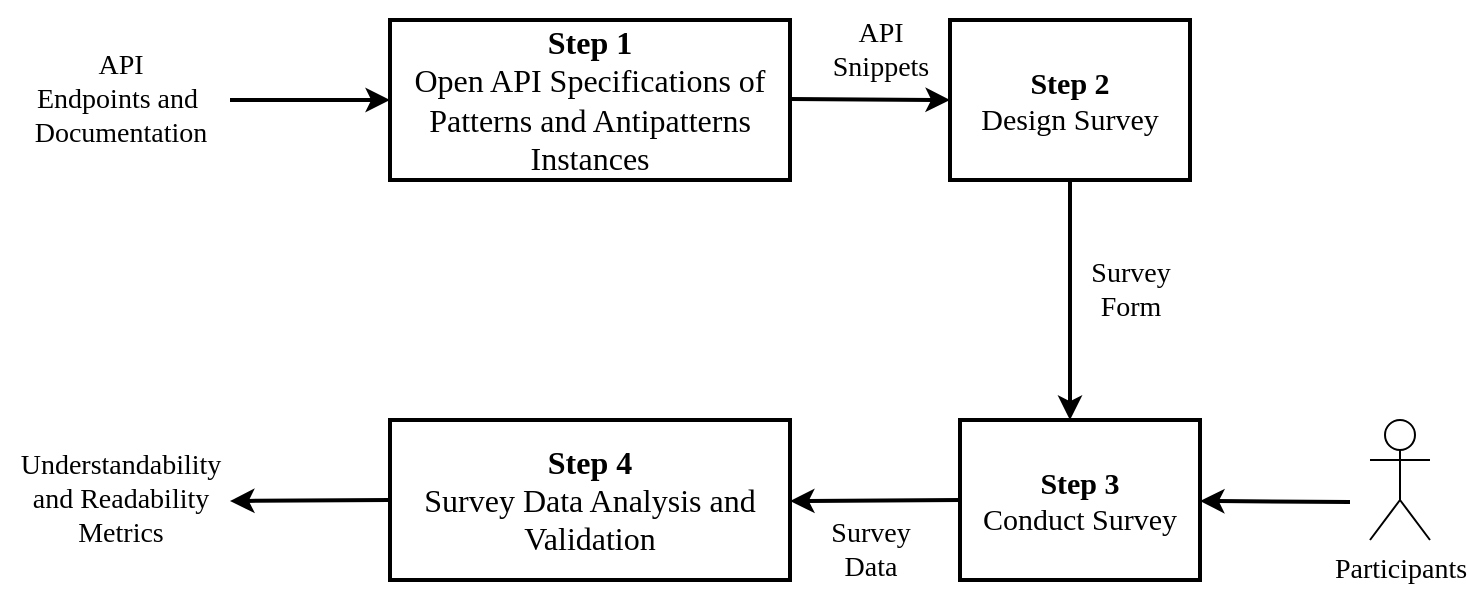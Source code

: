 <mxfile version="25.0.3">
  <diagram name="Page-1" id="SU60sq1JpARpPboAShl4">
    <mxGraphModel dx="1434" dy="746" grid="1" gridSize="10" guides="1" tooltips="1" connect="1" arrows="1" fold="1" page="1" pageScale="1" pageWidth="1100" pageHeight="850" math="0" shadow="0">
      <root>
        <mxCell id="0" />
        <mxCell id="1" parent="0" />
        <mxCell id="SRh0s-oIHB4yDXquQM8V-11" value="&lt;span style=&quot;border-color: var(--border-color); font-size: 15px;&quot;&gt;&lt;b style=&quot;font-size: 15px;&quot;&gt;Step 2&lt;/b&gt;&lt;/span&gt;&lt;font style=&quot;font-size: 15px;&quot;&gt;&lt;span style=&quot;font-size: 15px;&quot;&gt;&lt;br style=&quot;font-size: 15px;&quot;&gt;&lt;/span&gt;&lt;/font&gt;&lt;div style=&quot;font-size: 15px;&quot;&gt;Design Survey&lt;/div&gt;" style="rounded=0;whiteSpace=wrap;html=1;strokeWidth=2;container=0;fontStyle=0;fontFamily=Times New Roman;fontSize=15;" parent="1" vertex="1">
          <mxGeometry x="520" y="320" width="120" height="80" as="geometry" />
        </mxCell>
        <mxCell id="MPG2LtDlFFUvsX0TWPEw-2" value="&lt;font style=&quot;font-size: 16px;&quot;&gt;&lt;b style=&quot;&quot;&gt;Step 1&lt;/b&gt;&lt;/font&gt;&lt;div style=&quot;font-size: 16px;&quot;&gt;Open API Specifications of Patterns and Antipatterns Instances&lt;/div&gt;" style="rounded=0;whiteSpace=wrap;html=1;strokeWidth=2;container=0;fontStyle=0;fontFamily=Times New Roman;fontSize=15;" parent="1" vertex="1">
          <mxGeometry x="240" y="320" width="200" height="80" as="geometry" />
        </mxCell>
        <mxCell id="MPG2LtDlFFUvsX0TWPEw-14" value="API&lt;div style=&quot;font-size: 14px;&quot;&gt;Endpoints and&amp;nbsp;&lt;/div&gt;&lt;div style=&quot;font-size: 14px;&quot;&gt;Documentation&lt;/div&gt;" style="text;html=1;align=center;verticalAlign=middle;resizable=0;points=[];autosize=1;strokeColor=none;fillColor=none;fontFamily=Times New Roman;fontSize=14;" parent="1" vertex="1">
          <mxGeometry x="50" y="330" width="110" height="60" as="geometry" />
        </mxCell>
        <mxCell id="BFQiofP_KVZzvKJwiqv2-1" value="&lt;span style=&quot;border-color: var(--border-color); font-size: 15px;&quot;&gt;&lt;b style=&quot;font-size: 15px;&quot;&gt;Step 3&lt;/b&gt;&lt;/span&gt;&lt;font style=&quot;font-size: 15px;&quot;&gt;&lt;span style=&quot;font-size: 15px;&quot;&gt;&lt;br style=&quot;font-size: 15px;&quot;&gt;&lt;/span&gt;&lt;/font&gt;&lt;div style=&quot;font-size: 15px;&quot;&gt;Conduct Survey&lt;/div&gt;" style="rounded=0;whiteSpace=wrap;html=1;strokeWidth=2;container=0;fontStyle=0;fontFamily=Times New Roman;fontSize=15;" parent="1" vertex="1">
          <mxGeometry x="525" y="520" width="120" height="80" as="geometry" />
        </mxCell>
        <mxCell id="BFQiofP_KVZzvKJwiqv2-2" value="&lt;font style=&quot;font-size: 16px;&quot;&gt;&lt;b style=&quot;&quot;&gt;Step 4&lt;/b&gt;&lt;/font&gt;&lt;div&gt;&lt;font style=&quot;font-size: 16px;&quot;&gt;Survey Data Analysis and Validation&lt;/font&gt;&lt;/div&gt;" style="rounded=0;whiteSpace=wrap;html=1;strokeWidth=2;container=0;fontStyle=0;fontFamily=Times New Roman;fontSize=15;" parent="1" vertex="1">
          <mxGeometry x="240" y="520" width="200" height="80" as="geometry" />
        </mxCell>
        <mxCell id="BFQiofP_KVZzvKJwiqv2-11" value="Understandability&lt;div&gt;and Readability&lt;/div&gt;&lt;div&gt;Metrics&lt;/div&gt;" style="text;html=1;align=center;verticalAlign=middle;resizable=0;points=[];autosize=1;strokeColor=none;fillColor=none;fontFamily=Times New Roman;fontSize=14;" parent="1" vertex="1">
          <mxGeometry x="45" y="530" width="120" height="60" as="geometry" />
        </mxCell>
        <mxCell id="BFQiofP_KVZzvKJwiqv2-17" value="" style="endArrow=classic;html=1;rounded=0;entryX=0;entryY=0.5;entryDx=0;entryDy=0;strokeWidth=2;" parent="1" target="MPG2LtDlFFUvsX0TWPEw-2" edge="1">
          <mxGeometry width="50" height="50" relative="1" as="geometry">
            <mxPoint x="160" y="360" as="sourcePoint" />
            <mxPoint x="70" y="425" as="targetPoint" />
          </mxGeometry>
        </mxCell>
        <mxCell id="BFQiofP_KVZzvKJwiqv2-18" value="" style="endArrow=classic;html=1;rounded=0;strokeWidth=2;" parent="1" edge="1">
          <mxGeometry width="50" height="50" relative="1" as="geometry">
            <mxPoint x="440" y="359.5" as="sourcePoint" />
            <mxPoint x="520" y="360" as="targetPoint" />
          </mxGeometry>
        </mxCell>
        <mxCell id="BFQiofP_KVZzvKJwiqv2-19" value="" style="endArrow=classic;html=1;rounded=0;strokeWidth=2;exitX=0.5;exitY=1;exitDx=0;exitDy=0;" parent="1" source="SRh0s-oIHB4yDXquQM8V-11" edge="1">
          <mxGeometry width="50" height="50" relative="1" as="geometry">
            <mxPoint x="570" y="399" as="sourcePoint" />
            <mxPoint x="580" y="520" as="targetPoint" />
          </mxGeometry>
        </mxCell>
        <mxCell id="BFQiofP_KVZzvKJwiqv2-20" value="" style="endArrow=classic;html=1;rounded=0;strokeWidth=2;exitX=0;exitY=0.5;exitDx=0;exitDy=0;" parent="1" source="BFQiofP_KVZzvKJwiqv2-1" edge="1">
          <mxGeometry width="50" height="50" relative="1" as="geometry">
            <mxPoint x="510" y="560" as="sourcePoint" />
            <mxPoint x="440" y="560.5" as="targetPoint" />
          </mxGeometry>
        </mxCell>
        <mxCell id="BFQiofP_KVZzvKJwiqv2-21" value="" style="endArrow=classic;html=1;rounded=0;strokeWidth=2;" parent="1" edge="1">
          <mxGeometry width="50" height="50" relative="1" as="geometry">
            <mxPoint x="240" y="560" as="sourcePoint" />
            <mxPoint x="160" y="560.5" as="targetPoint" />
          </mxGeometry>
        </mxCell>
        <mxCell id="aWsB_b7xHZIGF5ifSUPT-1" value="API&lt;div&gt;Snippets&lt;/div&gt;" style="text;html=1;align=center;verticalAlign=middle;resizable=0;points=[];autosize=1;strokeColor=none;fillColor=none;fontFamily=Times New Roman;fontSize=14;" parent="1" vertex="1">
          <mxGeometry x="450" y="310" width="70" height="50" as="geometry" />
        </mxCell>
        <mxCell id="aWsB_b7xHZIGF5ifSUPT-2" value="Survey&lt;div&gt;Form&lt;/div&gt;" style="text;html=1;align=center;verticalAlign=middle;resizable=0;points=[];autosize=1;strokeColor=none;fillColor=none;fontFamily=Times New Roman;fontSize=14;" parent="1" vertex="1">
          <mxGeometry x="580" y="430" width="60" height="50" as="geometry" />
        </mxCell>
        <mxCell id="aWsB_b7xHZIGF5ifSUPT-3" value="Survey&lt;div&gt;Data&lt;/div&gt;" style="text;html=1;align=center;verticalAlign=middle;resizable=0;points=[];autosize=1;strokeColor=none;fillColor=none;fontFamily=Times New Roman;fontSize=14;" parent="1" vertex="1">
          <mxGeometry x="450" y="560" width="60" height="50" as="geometry" />
        </mxCell>
        <mxCell id="zezNOt8Rdiag3C5I182z-1" value="&lt;font style=&quot;font-size: 14px;&quot; face=&quot;Times New Roman&quot;&gt;Participants&lt;/font&gt;" style="shape=umlActor;verticalLabelPosition=bottom;verticalAlign=top;html=1;outlineConnect=0;" parent="1" vertex="1">
          <mxGeometry x="730" y="520" width="30" height="60" as="geometry" />
        </mxCell>
        <mxCell id="zezNOt8Rdiag3C5I182z-2" value="" style="endArrow=classic;html=1;rounded=0;strokeWidth=2;" parent="1" edge="1">
          <mxGeometry width="50" height="50" relative="1" as="geometry">
            <mxPoint x="720" y="561" as="sourcePoint" />
            <mxPoint x="645" y="560.5" as="targetPoint" />
          </mxGeometry>
        </mxCell>
      </root>
    </mxGraphModel>
  </diagram>
</mxfile>
